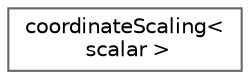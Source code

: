 digraph "Graphical Class Hierarchy"
{
 // LATEX_PDF_SIZE
  bgcolor="transparent";
  edge [fontname=Helvetica,fontsize=10,labelfontname=Helvetica,labelfontsize=10];
  node [fontname=Helvetica,fontsize=10,shape=box,height=0.2,width=0.4];
  rankdir="LR";
  Node0 [id="Node000000",label="coordinateScaling\<\l scalar \>",height=0.2,width=0.4,color="grey40", fillcolor="white", style="filled",URL="$classFoam_1_1coordinateScaling.html",tooltip=" "];
}
